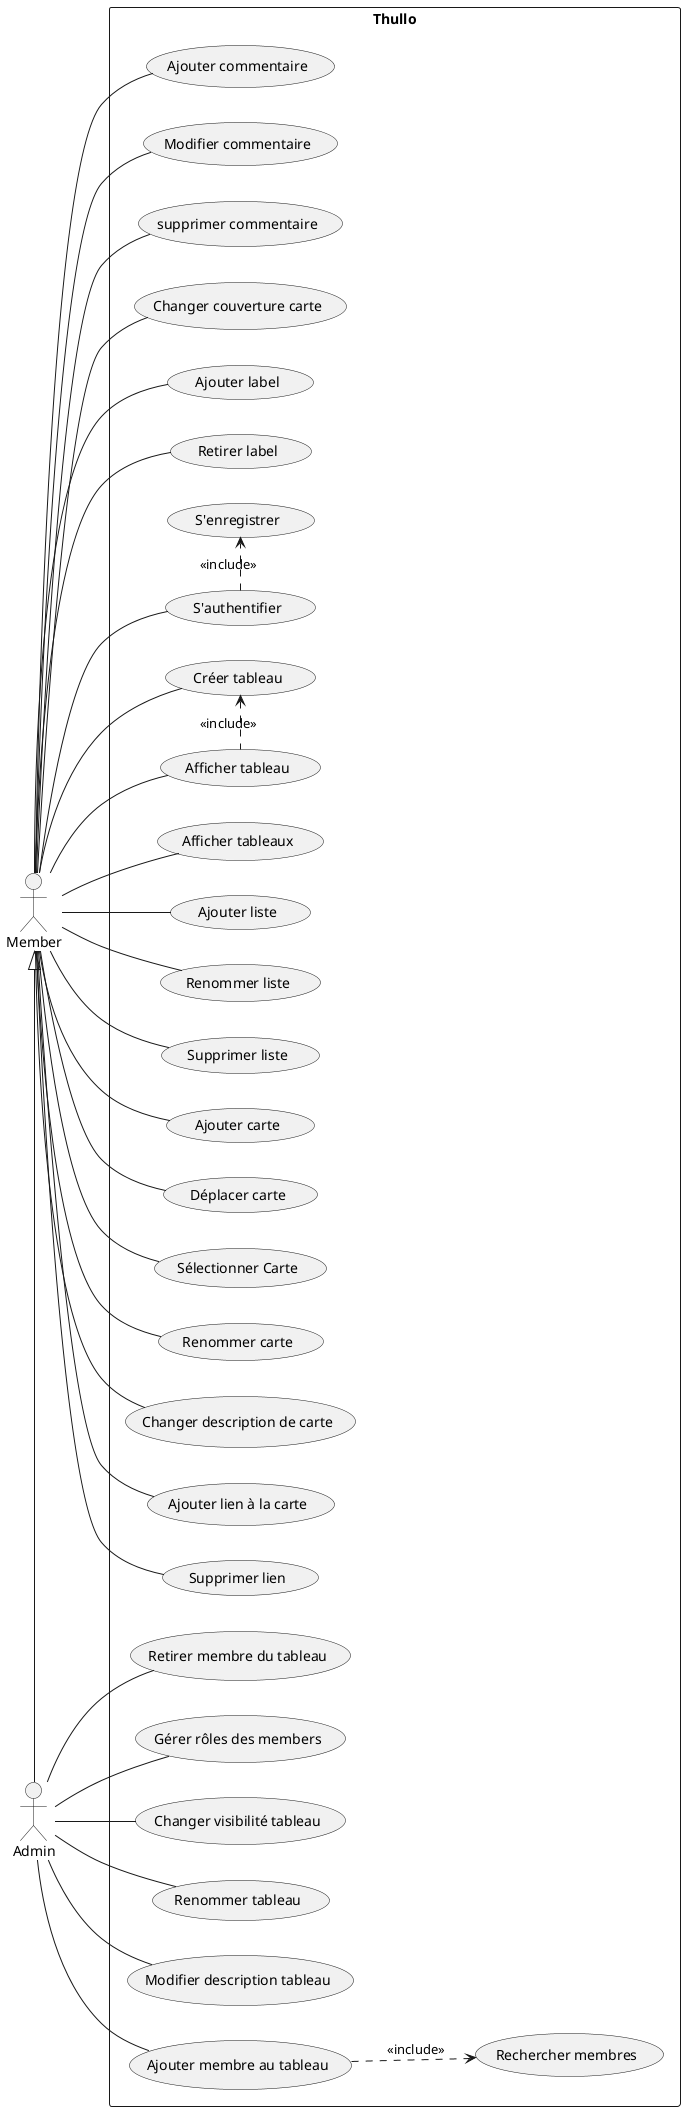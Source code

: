 @startuml
'https://plantuml.com/use-case-diagram
:Member: as member
:Admin: as admin

left to right direction

rectangle Thullo {
    (S'enregistrer) as (register)
    (S'authentifier) as (auth)

    (Afficher tableaux) as (seeAllBoards)
    (Créer tableau) as (addBoard)
    (Afficher tableau) as (seeBoard)
    (Changer visibilité tableau) as (setBoardVisibility)
    (Renommer tableau) as (renameBoard)
    (Modifier description tableau) as (updateBoardDescription)

    (Rechercher membres) as (searchMembers)
    (Ajouter membre au tableau) as (inviteMemberToBoard)
    (Retirer membre du tableau) as (removeMemberFromBoard)
    (Gérer rôles des members) as (ManageMemberRoles)
    
    (Ajouter liste) as (addList)
    (Renommer liste) as (renameList)
    (Supprimer liste) as (deleteList)

    (Ajouter carte) as (addCard)
    (Déplacer carte) as (moveCard)
    (Sélectionner Carte) as (seeCardDetails)
    (Renommer carte) as (renameCard)
    (Changer description de carte) as (updateCardDescription)
    (Ajouter lien à la carte) as (addAttachement)
    (Supprimer lien) as (deleteAttachement)
    (Ajouter commentaire) as (addComment)
    (Modifier commentaire) as (updateComment)
    (supprimer commentaire) as (deleteComment)
    (Changer couverture carte) as (updateCardCover)
    (Ajouter label) as (addLabelToCard)
    (Retirer label) as (removeLabelFromCard)

    (register) <.left. (auth) : << include >>
    (seeBoard) .left.> (addBoard): << include >>
    (inviteMemberToBoard) ..> (searchMembers) : << include >>

    member -- (auth)
    member -- (seeAllBoards)
    member -- (seeBoard)
    member -- (addBoard)
    member -- (addList)
    member -- (renameList)
    member -- (deleteList)
    member -- (addCard)
    member -- (moveCard)
    member -- (renameCard)
    member -- (seeCardDetails)
    member -- (addComment)
    member -- (updateComment)
    member -- (deleteComment)
    member -- (addLabelToCard)
    member -- (removeLabelFromCard)
    member -- (updateCardDescription)
    member -- (updateCardCover)
    member -- (addAttachement)
    member -- (deleteAttachement)

    admin -- (removeMemberFromBoard)
    admin -- (ManageMemberRoles)
    admin -- (renameBoard)
    admin -- (updateBoardDescription)
    admin -- (inviteMemberToBoard)
    admin -- (setBoardVisibility)

    member <|-right- admin
 }
@enduml